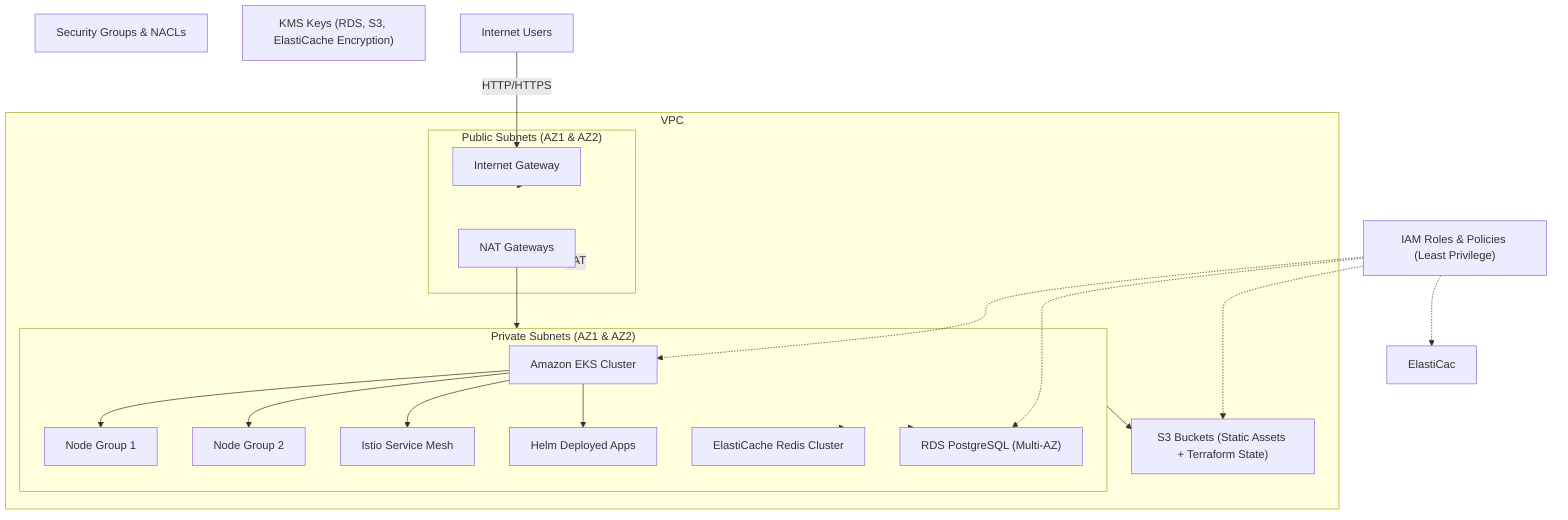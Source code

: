 flowchart TB
    %% --- NETWORKING ---
    subgraph VPC["VPC"]
        direction TB
        subgraph PublicSubnets["Public Subnets (AZ1 & AZ2)"]
            IGW["Internet Gateway"]
            NATGW["NAT Gateways"]
        end

        subgraph PrivateSubnets["Private Subnets (AZ1 & AZ2)"]
            EKS["Amazon EKS Cluster"]
            NodeGroup1["Node Group 1"]
            NodeGroup2["Node Group 2"]
            Istio["Istio Service Mesh"]
            Helm["Helm Deployed Apps"]

            RDS["RDS PostgreSQL (Multi-AZ)"]
            ElastiCache["ElastiCache Redis Cluster"]
        end

        S3["S3 Buckets (Static Assets + Terraform State)"]
    end

    %% --- SECURITY ---
    IAM["IAM Roles & Policies (Least Privilege)"]
    SG["Security Groups & NACLs"]
    KMS["KMS Keys (RDS, S3, ElastiCache Encryption)"]

    %% --- FLOW ---
    Internet["Internet Users"]
    Internet -->|HTTP/HTTPS| IGW

    IGW --> PublicSubnets
    PublicSubnets -->|NAT| NATGW
    NATGW --> PrivateSubnets

    EKS --> NodeGroup1
    EKS --> NodeGroup2
    EKS --> Istio
    EKS --> Helm

    PrivateSubnets --> RDS
    PrivateSubnets --> ElastiCache
    PrivateSubnets --> S3

    %% --- SECURITY CONNECTIONS ---
    IAM -.-> EKS
    IAM -.-> RDS
    IAM -.-> S3
    IAM -.-> ElastiCac